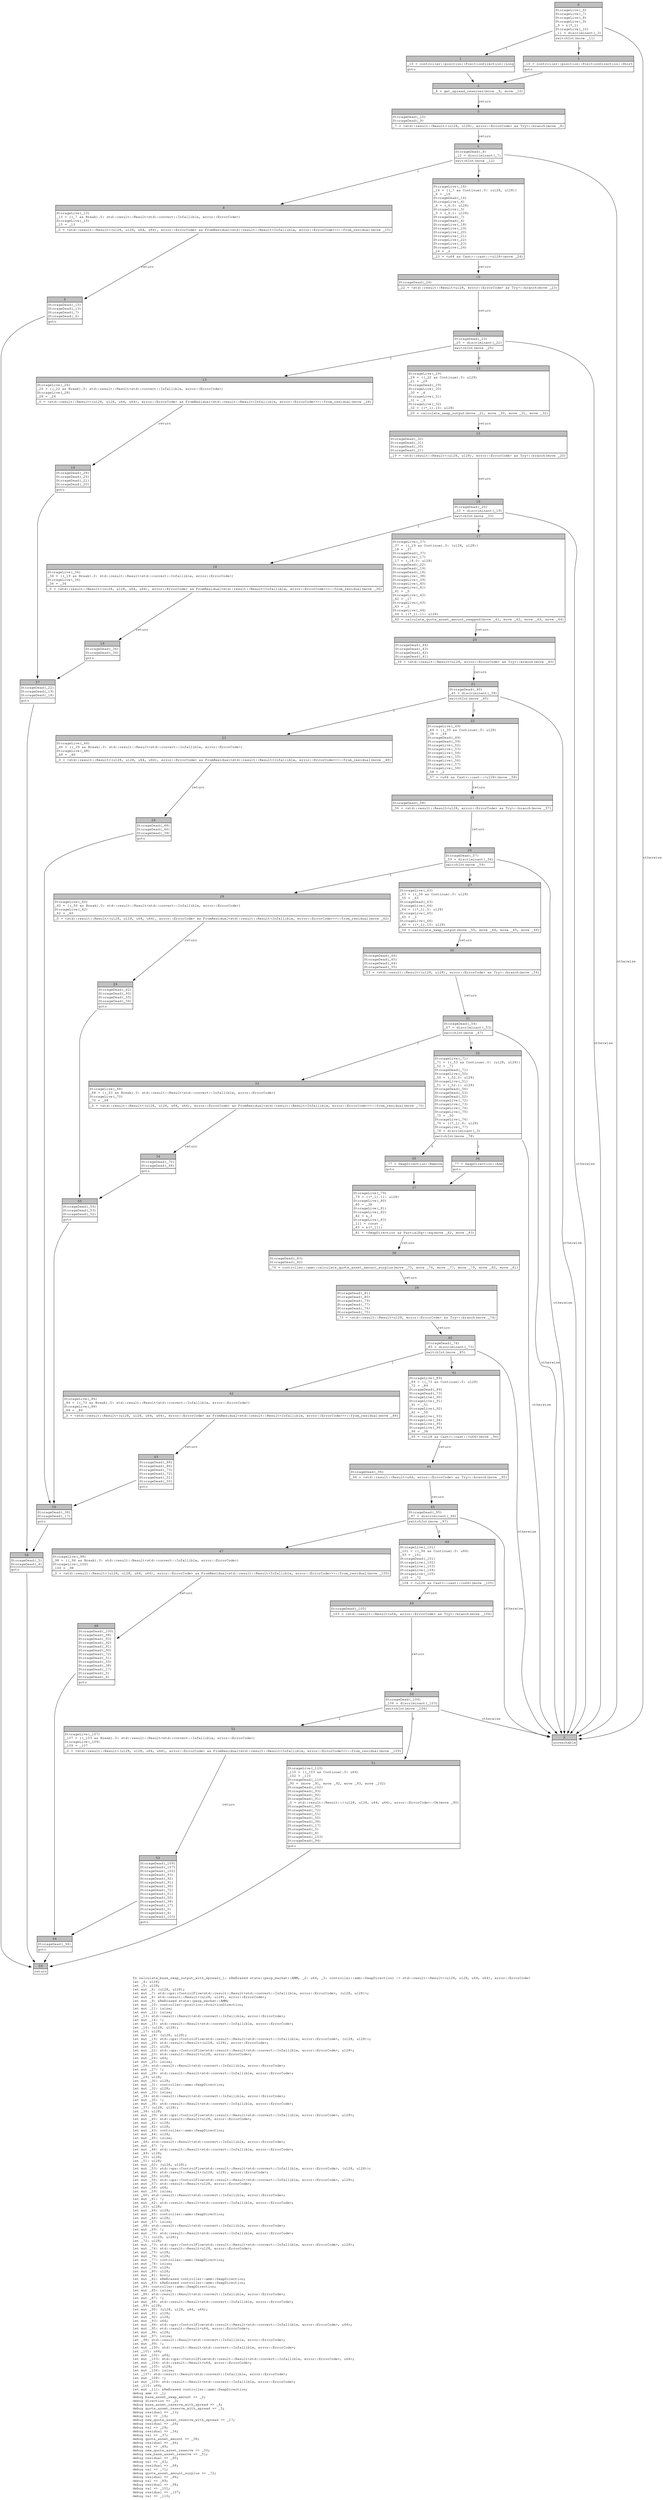 digraph Mir_0_84 {
    graph [fontname="Courier, monospace"];
    node [fontname="Courier, monospace"];
    edge [fontname="Courier, monospace"];
    label=<fn calculate_base_swap_output_with_spread(_1: &amp;ReErased state::perp_market::AMM, _2: u64, _3: controller::amm::SwapDirection) -&gt; std::result::Result&lt;(u128, u128, u64, u64), error::ErrorCode&gt;<br align="left"/>let _4: u128;<br align="left"/>let _5: u128;<br align="left"/>let mut _6: (u128, u128);<br align="left"/>let mut _7: std::ops::ControlFlow&lt;std::result::Result&lt;std::convert::Infallible, error::ErrorCode&gt;, (u128, u128)&gt;;<br align="left"/>let mut _8: std::result::Result&lt;(u128, u128), error::ErrorCode&gt;;<br align="left"/>let mut _9: &amp;ReErased state::perp_market::AMM;<br align="left"/>let mut _10: controller::position::PositionDirection;<br align="left"/>let mut _11: isize;<br align="left"/>let mut _12: isize;<br align="left"/>let _13: std::result::Result&lt;std::convert::Infallible, error::ErrorCode&gt;;<br align="left"/>let mut _14: !;<br align="left"/>let mut _15: std::result::Result&lt;std::convert::Infallible, error::ErrorCode&gt;;<br align="left"/>let _16: (u128, u128);<br align="left"/>let _17: u128;<br align="left"/>let mut _18: (u128, u128);<br align="left"/>let mut _19: std::ops::ControlFlow&lt;std::result::Result&lt;std::convert::Infallible, error::ErrorCode&gt;, (u128, u128)&gt;;<br align="left"/>let mut _20: std::result::Result&lt;(u128, u128), error::ErrorCode&gt;;<br align="left"/>let mut _21: u128;<br align="left"/>let mut _22: std::ops::ControlFlow&lt;std::result::Result&lt;std::convert::Infallible, error::ErrorCode&gt;, u128&gt;;<br align="left"/>let mut _23: std::result::Result&lt;u128, error::ErrorCode&gt;;<br align="left"/>let mut _24: u64;<br align="left"/>let mut _25: isize;<br align="left"/>let _26: std::result::Result&lt;std::convert::Infallible, error::ErrorCode&gt;;<br align="left"/>let mut _27: !;<br align="left"/>let mut _28: std::result::Result&lt;std::convert::Infallible, error::ErrorCode&gt;;<br align="left"/>let _29: u128;<br align="left"/>let mut _30: u128;<br align="left"/>let mut _31: controller::amm::SwapDirection;<br align="left"/>let mut _32: u128;<br align="left"/>let mut _33: isize;<br align="left"/>let _34: std::result::Result&lt;std::convert::Infallible, error::ErrorCode&gt;;<br align="left"/>let mut _35: !;<br align="left"/>let mut _36: std::result::Result&lt;std::convert::Infallible, error::ErrorCode&gt;;<br align="left"/>let _37: (u128, u128);<br align="left"/>let _38: u128;<br align="left"/>let mut _39: std::ops::ControlFlow&lt;std::result::Result&lt;std::convert::Infallible, error::ErrorCode&gt;, u128&gt;;<br align="left"/>let mut _40: std::result::Result&lt;u128, error::ErrorCode&gt;;<br align="left"/>let mut _41: u128;<br align="left"/>let mut _42: u128;<br align="left"/>let mut _43: controller::amm::SwapDirection;<br align="left"/>let mut _44: u128;<br align="left"/>let mut _45: isize;<br align="left"/>let _46: std::result::Result&lt;std::convert::Infallible, error::ErrorCode&gt;;<br align="left"/>let mut _47: !;<br align="left"/>let mut _48: std::result::Result&lt;std::convert::Infallible, error::ErrorCode&gt;;<br align="left"/>let _49: u128;<br align="left"/>let _50: u128;<br align="left"/>let _51: u128;<br align="left"/>let mut _52: (u128, u128);<br align="left"/>let mut _53: std::ops::ControlFlow&lt;std::result::Result&lt;std::convert::Infallible, error::ErrorCode&gt;, (u128, u128)&gt;;<br align="left"/>let mut _54: std::result::Result&lt;(u128, u128), error::ErrorCode&gt;;<br align="left"/>let mut _55: u128;<br align="left"/>let mut _56: std::ops::ControlFlow&lt;std::result::Result&lt;std::convert::Infallible, error::ErrorCode&gt;, u128&gt;;<br align="left"/>let mut _57: std::result::Result&lt;u128, error::ErrorCode&gt;;<br align="left"/>let mut _58: u64;<br align="left"/>let mut _59: isize;<br align="left"/>let _60: std::result::Result&lt;std::convert::Infallible, error::ErrorCode&gt;;<br align="left"/>let mut _61: !;<br align="left"/>let mut _62: std::result::Result&lt;std::convert::Infallible, error::ErrorCode&gt;;<br align="left"/>let _63: u128;<br align="left"/>let mut _64: u128;<br align="left"/>let mut _65: controller::amm::SwapDirection;<br align="left"/>let mut _66: u128;<br align="left"/>let mut _67: isize;<br align="left"/>let _68: std::result::Result&lt;std::convert::Infallible, error::ErrorCode&gt;;<br align="left"/>let mut _69: !;<br align="left"/>let mut _70: std::result::Result&lt;std::convert::Infallible, error::ErrorCode&gt;;<br align="left"/>let _71: (u128, u128);<br align="left"/>let _72: u128;<br align="left"/>let mut _73: std::ops::ControlFlow&lt;std::result::Result&lt;std::convert::Infallible, error::ErrorCode&gt;, u128&gt;;<br align="left"/>let mut _74: std::result::Result&lt;u128, error::ErrorCode&gt;;<br align="left"/>let mut _75: u128;<br align="left"/>let mut _76: u128;<br align="left"/>let mut _77: controller::amm::SwapDirection;<br align="left"/>let mut _78: isize;<br align="left"/>let mut _79: u128;<br align="left"/>let mut _80: u128;<br align="left"/>let mut _81: bool;<br align="left"/>let mut _82: &amp;ReErased controller::amm::SwapDirection;<br align="left"/>let mut _83: &amp;ReErased controller::amm::SwapDirection;<br align="left"/>let _84: controller::amm::SwapDirection;<br align="left"/>let mut _85: isize;<br align="left"/>let _86: std::result::Result&lt;std::convert::Infallible, error::ErrorCode&gt;;<br align="left"/>let mut _87: !;<br align="left"/>let mut _88: std::result::Result&lt;std::convert::Infallible, error::ErrorCode&gt;;<br align="left"/>let _89: u128;<br align="left"/>let mut _90: (u128, u128, u64, u64);<br align="left"/>let mut _91: u128;<br align="left"/>let mut _92: u128;<br align="left"/>let mut _93: u64;<br align="left"/>let mut _94: std::ops::ControlFlow&lt;std::result::Result&lt;std::convert::Infallible, error::ErrorCode&gt;, u64&gt;;<br align="left"/>let mut _95: std::result::Result&lt;u64, error::ErrorCode&gt;;<br align="left"/>let mut _96: u128;<br align="left"/>let mut _97: isize;<br align="left"/>let _98: std::result::Result&lt;std::convert::Infallible, error::ErrorCode&gt;;<br align="left"/>let mut _99: !;<br align="left"/>let mut _100: std::result::Result&lt;std::convert::Infallible, error::ErrorCode&gt;;<br align="left"/>let _101: u64;<br align="left"/>let mut _102: u64;<br align="left"/>let mut _103: std::ops::ControlFlow&lt;std::result::Result&lt;std::convert::Infallible, error::ErrorCode&gt;, u64&gt;;<br align="left"/>let mut _104: std::result::Result&lt;u64, error::ErrorCode&gt;;<br align="left"/>let mut _105: u128;<br align="left"/>let mut _106: isize;<br align="left"/>let _107: std::result::Result&lt;std::convert::Infallible, error::ErrorCode&gt;;<br align="left"/>let mut _108: !;<br align="left"/>let mut _109: std::result::Result&lt;std::convert::Infallible, error::ErrorCode&gt;;<br align="left"/>let _110: u64;<br align="left"/>let mut _111: &amp;ReErased controller::amm::SwapDirection;<br align="left"/>debug amm =&gt; _1;<br align="left"/>debug base_asset_swap_amount =&gt; _2;<br align="left"/>debug direction =&gt; _3;<br align="left"/>debug base_asset_reserve_with_spread =&gt; _4;<br align="left"/>debug quote_asset_reserve_with_spread =&gt; _5;<br align="left"/>debug residual =&gt; _13;<br align="left"/>debug val =&gt; _16;<br align="left"/>debug new_quote_asset_reserve_with_spread =&gt; _17;<br align="left"/>debug residual =&gt; _26;<br align="left"/>debug val =&gt; _29;<br align="left"/>debug residual =&gt; _34;<br align="left"/>debug val =&gt; _37;<br align="left"/>debug quote_asset_amount =&gt; _38;<br align="left"/>debug residual =&gt; _46;<br align="left"/>debug val =&gt; _49;<br align="left"/>debug new_quote_asset_reserve =&gt; _50;<br align="left"/>debug new_base_asset_reserve =&gt; _51;<br align="left"/>debug residual =&gt; _60;<br align="left"/>debug val =&gt; _63;<br align="left"/>debug residual =&gt; _68;<br align="left"/>debug val =&gt; _71;<br align="left"/>debug quote_asset_amount_surplus =&gt; _72;<br align="left"/>debug residual =&gt; _86;<br align="left"/>debug val =&gt; _89;<br align="left"/>debug residual =&gt; _98;<br align="left"/>debug val =&gt; _101;<br align="left"/>debug residual =&gt; _107;<br align="left"/>debug val =&gt; _110;<br align="left"/>>;
    bb0__0_84 [shape="none", label=<<table border="0" cellborder="1" cellspacing="0"><tr><td bgcolor="gray" align="center" colspan="1">0</td></tr><tr><td align="left" balign="left">StorageLive(_6)<br/>StorageLive(_7)<br/>StorageLive(_8)<br/>StorageLive(_9)<br/>_9 = &amp;(*_1)<br/>StorageLive(_10)<br/>_11 = discriminant(_3)<br/></td></tr><tr><td align="left">switchInt(move _11)</td></tr></table>>];
    bb1__0_84 [shape="none", label=<<table border="0" cellborder="1" cellspacing="0"><tr><td bgcolor="gray" align="center" colspan="1">1</td></tr><tr><td align="left" balign="left">_10 = controller::position::PositionDirection::Long<br/></td></tr><tr><td align="left">goto</td></tr></table>>];
    bb2__0_84 [shape="none", label=<<table border="0" cellborder="1" cellspacing="0"><tr><td bgcolor="gray" align="center" colspan="1">2</td></tr><tr><td align="left">unreachable</td></tr></table>>];
    bb3__0_84 [shape="none", label=<<table border="0" cellborder="1" cellspacing="0"><tr><td bgcolor="gray" align="center" colspan="1">3</td></tr><tr><td align="left" balign="left">_10 = controller::position::PositionDirection::Short<br/></td></tr><tr><td align="left">goto</td></tr></table>>];
    bb4__0_84 [shape="none", label=<<table border="0" cellborder="1" cellspacing="0"><tr><td bgcolor="gray" align="center" colspan="1">4</td></tr><tr><td align="left">_8 = get_spread_reserves(move _9, move _10)</td></tr></table>>];
    bb5__0_84 [shape="none", label=<<table border="0" cellborder="1" cellspacing="0"><tr><td bgcolor="gray" align="center" colspan="1">5</td></tr><tr><td align="left" balign="left">StorageDead(_10)<br/>StorageDead(_9)<br/></td></tr><tr><td align="left">_7 = &lt;std::result::Result&lt;(u128, u128), error::ErrorCode&gt; as Try&gt;::branch(move _8)</td></tr></table>>];
    bb6__0_84 [shape="none", label=<<table border="0" cellborder="1" cellspacing="0"><tr><td bgcolor="gray" align="center" colspan="1">6</td></tr><tr><td align="left" balign="left">StorageDead(_8)<br/>_12 = discriminant(_7)<br/></td></tr><tr><td align="left">switchInt(move _12)</td></tr></table>>];
    bb7__0_84 [shape="none", label=<<table border="0" cellborder="1" cellspacing="0"><tr><td bgcolor="gray" align="center" colspan="1">7</td></tr><tr><td align="left" balign="left">StorageLive(_16)<br/>_16 = ((_7 as Continue).0: (u128, u128))<br/>_6 = _16<br/>StorageDead(_16)<br/>StorageLive(_4)<br/>_4 = (_6.0: u128)<br/>StorageLive(_5)<br/>_5 = (_6.1: u128)<br/>StorageDead(_7)<br/>StorageDead(_6)<br/>StorageLive(_18)<br/>StorageLive(_19)<br/>StorageLive(_20)<br/>StorageLive(_21)<br/>StorageLive(_22)<br/>StorageLive(_23)<br/>StorageLive(_24)<br/>_24 = _2<br/></td></tr><tr><td align="left">_23 = &lt;u64 as Cast&gt;::cast::&lt;u128&gt;(move _24)</td></tr></table>>];
    bb8__0_84 [shape="none", label=<<table border="0" cellborder="1" cellspacing="0"><tr><td bgcolor="gray" align="center" colspan="1">8</td></tr><tr><td align="left" balign="left">StorageLive(_13)<br/>_13 = ((_7 as Break).0: std::result::Result&lt;std::convert::Infallible, error::ErrorCode&gt;)<br/>StorageLive(_15)<br/>_15 = _13<br/></td></tr><tr><td align="left">_0 = &lt;std::result::Result&lt;(u128, u128, u64, u64), error::ErrorCode&gt; as FromResidual&lt;std::result::Result&lt;Infallible, error::ErrorCode&gt;&gt;&gt;::from_residual(move _15)</td></tr></table>>];
    bb9__0_84 [shape="none", label=<<table border="0" cellborder="1" cellspacing="0"><tr><td bgcolor="gray" align="center" colspan="1">9</td></tr><tr><td align="left" balign="left">StorageDead(_15)<br/>StorageDead(_13)<br/>StorageDead(_7)<br/>StorageDead(_6)<br/></td></tr><tr><td align="left">goto</td></tr></table>>];
    bb10__0_84 [shape="none", label=<<table border="0" cellborder="1" cellspacing="0"><tr><td bgcolor="gray" align="center" colspan="1">10</td></tr><tr><td align="left" balign="left">StorageDead(_24)<br/></td></tr><tr><td align="left">_22 = &lt;std::result::Result&lt;u128, error::ErrorCode&gt; as Try&gt;::branch(move _23)</td></tr></table>>];
    bb11__0_84 [shape="none", label=<<table border="0" cellborder="1" cellspacing="0"><tr><td bgcolor="gray" align="center" colspan="1">11</td></tr><tr><td align="left" balign="left">StorageDead(_23)<br/>_25 = discriminant(_22)<br/></td></tr><tr><td align="left">switchInt(move _25)</td></tr></table>>];
    bb12__0_84 [shape="none", label=<<table border="0" cellborder="1" cellspacing="0"><tr><td bgcolor="gray" align="center" colspan="1">12</td></tr><tr><td align="left" balign="left">StorageLive(_29)<br/>_29 = ((_22 as Continue).0: u128)<br/>_21 = _29<br/>StorageDead(_29)<br/>StorageLive(_30)<br/>_30 = _4<br/>StorageLive(_31)<br/>_31 = _3<br/>StorageLive(_32)<br/>_32 = ((*_1).10: u128)<br/></td></tr><tr><td align="left">_20 = calculate_swap_output(move _21, move _30, move _31, move _32)</td></tr></table>>];
    bb13__0_84 [shape="none", label=<<table border="0" cellborder="1" cellspacing="0"><tr><td bgcolor="gray" align="center" colspan="1">13</td></tr><tr><td align="left" balign="left">StorageLive(_26)<br/>_26 = ((_22 as Break).0: std::result::Result&lt;std::convert::Infallible, error::ErrorCode&gt;)<br/>StorageLive(_28)<br/>_28 = _26<br/></td></tr><tr><td align="left">_0 = &lt;std::result::Result&lt;(u128, u128, u64, u64), error::ErrorCode&gt; as FromResidual&lt;std::result::Result&lt;Infallible, error::ErrorCode&gt;&gt;&gt;::from_residual(move _28)</td></tr></table>>];
    bb14__0_84 [shape="none", label=<<table border="0" cellborder="1" cellspacing="0"><tr><td bgcolor="gray" align="center" colspan="1">14</td></tr><tr><td align="left" balign="left">StorageDead(_28)<br/>StorageDead(_26)<br/>StorageDead(_21)<br/>StorageDead(_20)<br/></td></tr><tr><td align="left">goto</td></tr></table>>];
    bb15__0_84 [shape="none", label=<<table border="0" cellborder="1" cellspacing="0"><tr><td bgcolor="gray" align="center" colspan="1">15</td></tr><tr><td align="left" balign="left">StorageDead(_32)<br/>StorageDead(_31)<br/>StorageDead(_30)<br/>StorageDead(_21)<br/></td></tr><tr><td align="left">_19 = &lt;std::result::Result&lt;(u128, u128), error::ErrorCode&gt; as Try&gt;::branch(move _20)</td></tr></table>>];
    bb16__0_84 [shape="none", label=<<table border="0" cellborder="1" cellspacing="0"><tr><td bgcolor="gray" align="center" colspan="1">16</td></tr><tr><td align="left" balign="left">StorageDead(_20)<br/>_33 = discriminant(_19)<br/></td></tr><tr><td align="left">switchInt(move _33)</td></tr></table>>];
    bb17__0_84 [shape="none", label=<<table border="0" cellborder="1" cellspacing="0"><tr><td bgcolor="gray" align="center" colspan="1">17</td></tr><tr><td align="left" balign="left">StorageLive(_37)<br/>_37 = ((_19 as Continue).0: (u128, u128))<br/>_18 = _37<br/>StorageDead(_37)<br/>StorageLive(_17)<br/>_17 = (_18.0: u128)<br/>StorageDead(_22)<br/>StorageDead(_19)<br/>StorageDead(_18)<br/>StorageLive(_38)<br/>StorageLive(_39)<br/>StorageLive(_40)<br/>StorageLive(_41)<br/>_41 = _5<br/>StorageLive(_42)<br/>_42 = _17<br/>StorageLive(_43)<br/>_43 = _3<br/>StorageLive(_44)<br/>_44 = ((*_1).11: u128)<br/></td></tr><tr><td align="left">_40 = calculate_quote_asset_amount_swapped(move _41, move _42, move _43, move _44)</td></tr></table>>];
    bb18__0_84 [shape="none", label=<<table border="0" cellborder="1" cellspacing="0"><tr><td bgcolor="gray" align="center" colspan="1">18</td></tr><tr><td align="left" balign="left">StorageLive(_34)<br/>_34 = ((_19 as Break).0: std::result::Result&lt;std::convert::Infallible, error::ErrorCode&gt;)<br/>StorageLive(_36)<br/>_36 = _34<br/></td></tr><tr><td align="left">_0 = &lt;std::result::Result&lt;(u128, u128, u64, u64), error::ErrorCode&gt; as FromResidual&lt;std::result::Result&lt;Infallible, error::ErrorCode&gt;&gt;&gt;::from_residual(move _36)</td></tr></table>>];
    bb19__0_84 [shape="none", label=<<table border="0" cellborder="1" cellspacing="0"><tr><td bgcolor="gray" align="center" colspan="1">19</td></tr><tr><td align="left" balign="left">StorageDead(_36)<br/>StorageDead(_34)<br/></td></tr><tr><td align="left">goto</td></tr></table>>];
    bb20__0_84 [shape="none", label=<<table border="0" cellborder="1" cellspacing="0"><tr><td bgcolor="gray" align="center" colspan="1">20</td></tr><tr><td align="left" balign="left">StorageDead(_44)<br/>StorageDead(_43)<br/>StorageDead(_42)<br/>StorageDead(_41)<br/></td></tr><tr><td align="left">_39 = &lt;std::result::Result&lt;u128, error::ErrorCode&gt; as Try&gt;::branch(move _40)</td></tr></table>>];
    bb21__0_84 [shape="none", label=<<table border="0" cellborder="1" cellspacing="0"><tr><td bgcolor="gray" align="center" colspan="1">21</td></tr><tr><td align="left" balign="left">StorageDead(_40)<br/>_45 = discriminant(_39)<br/></td></tr><tr><td align="left">switchInt(move _45)</td></tr></table>>];
    bb22__0_84 [shape="none", label=<<table border="0" cellborder="1" cellspacing="0"><tr><td bgcolor="gray" align="center" colspan="1">22</td></tr><tr><td align="left" balign="left">StorageLive(_49)<br/>_49 = ((_39 as Continue).0: u128)<br/>_38 = _49<br/>StorageDead(_49)<br/>StorageDead(_39)<br/>StorageLive(_52)<br/>StorageLive(_53)<br/>StorageLive(_54)<br/>StorageLive(_55)<br/>StorageLive(_56)<br/>StorageLive(_57)<br/>StorageLive(_58)<br/>_58 = _2<br/></td></tr><tr><td align="left">_57 = &lt;u64 as Cast&gt;::cast::&lt;u128&gt;(move _58)</td></tr></table>>];
    bb23__0_84 [shape="none", label=<<table border="0" cellborder="1" cellspacing="0"><tr><td bgcolor="gray" align="center" colspan="1">23</td></tr><tr><td align="left" balign="left">StorageLive(_46)<br/>_46 = ((_39 as Break).0: std::result::Result&lt;std::convert::Infallible, error::ErrorCode&gt;)<br/>StorageLive(_48)<br/>_48 = _46<br/></td></tr><tr><td align="left">_0 = &lt;std::result::Result&lt;(u128, u128, u64, u64), error::ErrorCode&gt; as FromResidual&lt;std::result::Result&lt;Infallible, error::ErrorCode&gt;&gt;&gt;::from_residual(move _48)</td></tr></table>>];
    bb24__0_84 [shape="none", label=<<table border="0" cellborder="1" cellspacing="0"><tr><td bgcolor="gray" align="center" colspan="1">24</td></tr><tr><td align="left" balign="left">StorageDead(_48)<br/>StorageDead(_46)<br/>StorageDead(_39)<br/></td></tr><tr><td align="left">goto</td></tr></table>>];
    bb25__0_84 [shape="none", label=<<table border="0" cellborder="1" cellspacing="0"><tr><td bgcolor="gray" align="center" colspan="1">25</td></tr><tr><td align="left" balign="left">StorageDead(_58)<br/></td></tr><tr><td align="left">_56 = &lt;std::result::Result&lt;u128, error::ErrorCode&gt; as Try&gt;::branch(move _57)</td></tr></table>>];
    bb26__0_84 [shape="none", label=<<table border="0" cellborder="1" cellspacing="0"><tr><td bgcolor="gray" align="center" colspan="1">26</td></tr><tr><td align="left" balign="left">StorageDead(_57)<br/>_59 = discriminant(_56)<br/></td></tr><tr><td align="left">switchInt(move _59)</td></tr></table>>];
    bb27__0_84 [shape="none", label=<<table border="0" cellborder="1" cellspacing="0"><tr><td bgcolor="gray" align="center" colspan="1">27</td></tr><tr><td align="left" balign="left">StorageLive(_63)<br/>_63 = ((_56 as Continue).0: u128)<br/>_55 = _63<br/>StorageDead(_63)<br/>StorageLive(_64)<br/>_64 = ((*_1).5: u128)<br/>StorageLive(_65)<br/>_65 = _3<br/>StorageLive(_66)<br/>_66 = ((*_1).10: u128)<br/></td></tr><tr><td align="left">_54 = calculate_swap_output(move _55, move _64, move _65, move _66)</td></tr></table>>];
    bb28__0_84 [shape="none", label=<<table border="0" cellborder="1" cellspacing="0"><tr><td bgcolor="gray" align="center" colspan="1">28</td></tr><tr><td align="left" balign="left">StorageLive(_60)<br/>_60 = ((_56 as Break).0: std::result::Result&lt;std::convert::Infallible, error::ErrorCode&gt;)<br/>StorageLive(_62)<br/>_62 = _60<br/></td></tr><tr><td align="left">_0 = &lt;std::result::Result&lt;(u128, u128, u64, u64), error::ErrorCode&gt; as FromResidual&lt;std::result::Result&lt;Infallible, error::ErrorCode&gt;&gt;&gt;::from_residual(move _62)</td></tr></table>>];
    bb29__0_84 [shape="none", label=<<table border="0" cellborder="1" cellspacing="0"><tr><td bgcolor="gray" align="center" colspan="1">29</td></tr><tr><td align="left" balign="left">StorageDead(_62)<br/>StorageDead(_60)<br/>StorageDead(_55)<br/>StorageDead(_54)<br/></td></tr><tr><td align="left">goto</td></tr></table>>];
    bb30__0_84 [shape="none", label=<<table border="0" cellborder="1" cellspacing="0"><tr><td bgcolor="gray" align="center" colspan="1">30</td></tr><tr><td align="left" balign="left">StorageDead(_66)<br/>StorageDead(_65)<br/>StorageDead(_64)<br/>StorageDead(_55)<br/></td></tr><tr><td align="left">_53 = &lt;std::result::Result&lt;(u128, u128), error::ErrorCode&gt; as Try&gt;::branch(move _54)</td></tr></table>>];
    bb31__0_84 [shape="none", label=<<table border="0" cellborder="1" cellspacing="0"><tr><td bgcolor="gray" align="center" colspan="1">31</td></tr><tr><td align="left" balign="left">StorageDead(_54)<br/>_67 = discriminant(_53)<br/></td></tr><tr><td align="left">switchInt(move _67)</td></tr></table>>];
    bb32__0_84 [shape="none", label=<<table border="0" cellborder="1" cellspacing="0"><tr><td bgcolor="gray" align="center" colspan="1">32</td></tr><tr><td align="left" balign="left">StorageLive(_71)<br/>_71 = ((_53 as Continue).0: (u128, u128))<br/>_52 = _71<br/>StorageDead(_71)<br/>StorageLive(_50)<br/>_50 = (_52.0: u128)<br/>StorageLive(_51)<br/>_51 = (_52.1: u128)<br/>StorageDead(_56)<br/>StorageDead(_53)<br/>StorageDead(_52)<br/>StorageLive(_72)<br/>StorageLive(_73)<br/>StorageLive(_74)<br/>StorageLive(_75)<br/>_75 = _50<br/>StorageLive(_76)<br/>_76 = ((*_1).6: u128)<br/>StorageLive(_77)<br/>_78 = discriminant(_3)<br/></td></tr><tr><td align="left">switchInt(move _78)</td></tr></table>>];
    bb33__0_84 [shape="none", label=<<table border="0" cellborder="1" cellspacing="0"><tr><td bgcolor="gray" align="center" colspan="1">33</td></tr><tr><td align="left" balign="left">StorageLive(_68)<br/>_68 = ((_53 as Break).0: std::result::Result&lt;std::convert::Infallible, error::ErrorCode&gt;)<br/>StorageLive(_70)<br/>_70 = _68<br/></td></tr><tr><td align="left">_0 = &lt;std::result::Result&lt;(u128, u128, u64, u64), error::ErrorCode&gt; as FromResidual&lt;std::result::Result&lt;Infallible, error::ErrorCode&gt;&gt;&gt;::from_residual(move _70)</td></tr></table>>];
    bb34__0_84 [shape="none", label=<<table border="0" cellborder="1" cellspacing="0"><tr><td bgcolor="gray" align="center" colspan="1">34</td></tr><tr><td align="left" balign="left">StorageDead(_70)<br/>StorageDead(_68)<br/></td></tr><tr><td align="left">goto</td></tr></table>>];
    bb35__0_84 [shape="none", label=<<table border="0" cellborder="1" cellspacing="0"><tr><td bgcolor="gray" align="center" colspan="1">35</td></tr><tr><td align="left" balign="left">_77 = SwapDirection::Remove<br/></td></tr><tr><td align="left">goto</td></tr></table>>];
    bb36__0_84 [shape="none", label=<<table border="0" cellborder="1" cellspacing="0"><tr><td bgcolor="gray" align="center" colspan="1">36</td></tr><tr><td align="left" balign="left">_77 = SwapDirection::Add<br/></td></tr><tr><td align="left">goto</td></tr></table>>];
    bb37__0_84 [shape="none", label=<<table border="0" cellborder="1" cellspacing="0"><tr><td bgcolor="gray" align="center" colspan="1">37</td></tr><tr><td align="left" balign="left">StorageLive(_79)<br/>_79 = ((*_1).11: u128)<br/>StorageLive(_80)<br/>_80 = _38<br/>StorageLive(_81)<br/>StorageLive(_82)<br/>_82 = &amp;_3<br/>StorageLive(_83)<br/>_111 = const _<br/>_83 = &amp;(*_111)<br/></td></tr><tr><td align="left">_81 = &lt;SwapDirection as PartialEq&gt;::eq(move _82, move _83)</td></tr></table>>];
    bb38__0_84 [shape="none", label=<<table border="0" cellborder="1" cellspacing="0"><tr><td bgcolor="gray" align="center" colspan="1">38</td></tr><tr><td align="left" balign="left">StorageDead(_83)<br/>StorageDead(_82)<br/></td></tr><tr><td align="left">_74 = controller::amm::calculate_quote_asset_amount_surplus(move _75, move _76, move _77, move _79, move _80, move _81)</td></tr></table>>];
    bb39__0_84 [shape="none", label=<<table border="0" cellborder="1" cellspacing="0"><tr><td bgcolor="gray" align="center" colspan="1">39</td></tr><tr><td align="left" balign="left">StorageDead(_81)<br/>StorageDead(_80)<br/>StorageDead(_79)<br/>StorageDead(_77)<br/>StorageDead(_76)<br/>StorageDead(_75)<br/></td></tr><tr><td align="left">_73 = &lt;std::result::Result&lt;u128, error::ErrorCode&gt; as Try&gt;::branch(move _74)</td></tr></table>>];
    bb40__0_84 [shape="none", label=<<table border="0" cellborder="1" cellspacing="0"><tr><td bgcolor="gray" align="center" colspan="1">40</td></tr><tr><td align="left" balign="left">StorageDead(_74)<br/>_85 = discriminant(_73)<br/></td></tr><tr><td align="left">switchInt(move _85)</td></tr></table>>];
    bb41__0_84 [shape="none", label=<<table border="0" cellborder="1" cellspacing="0"><tr><td bgcolor="gray" align="center" colspan="1">41</td></tr><tr><td align="left" balign="left">StorageLive(_89)<br/>_89 = ((_73 as Continue).0: u128)<br/>_72 = _89<br/>StorageDead(_89)<br/>StorageDead(_73)<br/>StorageLive(_90)<br/>StorageLive(_91)<br/>_91 = _51<br/>StorageLive(_92)<br/>_92 = _50<br/>StorageLive(_93)<br/>StorageLive(_94)<br/>StorageLive(_95)<br/>StorageLive(_96)<br/>_96 = _38<br/></td></tr><tr><td align="left">_95 = &lt;u128 as Cast&gt;::cast::&lt;u64&gt;(move _96)</td></tr></table>>];
    bb42__0_84 [shape="none", label=<<table border="0" cellborder="1" cellspacing="0"><tr><td bgcolor="gray" align="center" colspan="1">42</td></tr><tr><td align="left" balign="left">StorageLive(_86)<br/>_86 = ((_73 as Break).0: std::result::Result&lt;std::convert::Infallible, error::ErrorCode&gt;)<br/>StorageLive(_88)<br/>_88 = _86<br/></td></tr><tr><td align="left">_0 = &lt;std::result::Result&lt;(u128, u128, u64, u64), error::ErrorCode&gt; as FromResidual&lt;std::result::Result&lt;Infallible, error::ErrorCode&gt;&gt;&gt;::from_residual(move _88)</td></tr></table>>];
    bb43__0_84 [shape="none", label=<<table border="0" cellborder="1" cellspacing="0"><tr><td bgcolor="gray" align="center" colspan="1">43</td></tr><tr><td align="left" balign="left">StorageDead(_88)<br/>StorageDead(_86)<br/>StorageDead(_73)<br/>StorageDead(_72)<br/>StorageDead(_51)<br/>StorageDead(_50)<br/></td></tr><tr><td align="left">goto</td></tr></table>>];
    bb44__0_84 [shape="none", label=<<table border="0" cellborder="1" cellspacing="0"><tr><td bgcolor="gray" align="center" colspan="1">44</td></tr><tr><td align="left" balign="left">StorageDead(_96)<br/></td></tr><tr><td align="left">_94 = &lt;std::result::Result&lt;u64, error::ErrorCode&gt; as Try&gt;::branch(move _95)</td></tr></table>>];
    bb45__0_84 [shape="none", label=<<table border="0" cellborder="1" cellspacing="0"><tr><td bgcolor="gray" align="center" colspan="1">45</td></tr><tr><td align="left" balign="left">StorageDead(_95)<br/>_97 = discriminant(_94)<br/></td></tr><tr><td align="left">switchInt(move _97)</td></tr></table>>];
    bb46__0_84 [shape="none", label=<<table border="0" cellborder="1" cellspacing="0"><tr><td bgcolor="gray" align="center" colspan="1">46</td></tr><tr><td align="left" balign="left">StorageLive(_101)<br/>_101 = ((_94 as Continue).0: u64)<br/>_93 = _101<br/>StorageDead(_101)<br/>StorageLive(_102)<br/>StorageLive(_103)<br/>StorageLive(_104)<br/>StorageLive(_105)<br/>_105 = _72<br/></td></tr><tr><td align="left">_104 = &lt;u128 as Cast&gt;::cast::&lt;u64&gt;(move _105)</td></tr></table>>];
    bb47__0_84 [shape="none", label=<<table border="0" cellborder="1" cellspacing="0"><tr><td bgcolor="gray" align="center" colspan="1">47</td></tr><tr><td align="left" balign="left">StorageLive(_98)<br/>_98 = ((_94 as Break).0: std::result::Result&lt;std::convert::Infallible, error::ErrorCode&gt;)<br/>StorageLive(_100)<br/>_100 = _98<br/></td></tr><tr><td align="left">_0 = &lt;std::result::Result&lt;(u128, u128, u64, u64), error::ErrorCode&gt; as FromResidual&lt;std::result::Result&lt;Infallible, error::ErrorCode&gt;&gt;&gt;::from_residual(move _100)</td></tr></table>>];
    bb48__0_84 [shape="none", label=<<table border="0" cellborder="1" cellspacing="0"><tr><td bgcolor="gray" align="center" colspan="1">48</td></tr><tr><td align="left" balign="left">StorageDead(_100)<br/>StorageDead(_98)<br/>StorageDead(_93)<br/>StorageDead(_92)<br/>StorageDead(_91)<br/>StorageDead(_90)<br/>StorageDead(_72)<br/>StorageDead(_51)<br/>StorageDead(_50)<br/>StorageDead(_38)<br/>StorageDead(_17)<br/>StorageDead(_5)<br/>StorageDead(_4)<br/></td></tr><tr><td align="left">goto</td></tr></table>>];
    bb49__0_84 [shape="none", label=<<table border="0" cellborder="1" cellspacing="0"><tr><td bgcolor="gray" align="center" colspan="1">49</td></tr><tr><td align="left" balign="left">StorageDead(_105)<br/></td></tr><tr><td align="left">_103 = &lt;std::result::Result&lt;u64, error::ErrorCode&gt; as Try&gt;::branch(move _104)</td></tr></table>>];
    bb50__0_84 [shape="none", label=<<table border="0" cellborder="1" cellspacing="0"><tr><td bgcolor="gray" align="center" colspan="1">50</td></tr><tr><td align="left" balign="left">StorageDead(_104)<br/>_106 = discriminant(_103)<br/></td></tr><tr><td align="left">switchInt(move _106)</td></tr></table>>];
    bb51__0_84 [shape="none", label=<<table border="0" cellborder="1" cellspacing="0"><tr><td bgcolor="gray" align="center" colspan="1">51</td></tr><tr><td align="left" balign="left">StorageLive(_110)<br/>_110 = ((_103 as Continue).0: u64)<br/>_102 = _110<br/>StorageDead(_110)<br/>_90 = (move _91, move _92, move _93, move _102)<br/>StorageDead(_102)<br/>StorageDead(_93)<br/>StorageDead(_92)<br/>StorageDead(_91)<br/>_0 = std::result::Result::&lt;(u128, u128, u64, u64), error::ErrorCode&gt;::Ok(move _90)<br/>StorageDead(_90)<br/>StorageDead(_72)<br/>StorageDead(_51)<br/>StorageDead(_50)<br/>StorageDead(_38)<br/>StorageDead(_17)<br/>StorageDead(_5)<br/>StorageDead(_4)<br/>StorageDead(_103)<br/>StorageDead(_94)<br/></td></tr><tr><td align="left">goto</td></tr></table>>];
    bb52__0_84 [shape="none", label=<<table border="0" cellborder="1" cellspacing="0"><tr><td bgcolor="gray" align="center" colspan="1">52</td></tr><tr><td align="left" balign="left">StorageLive(_107)<br/>_107 = ((_103 as Break).0: std::result::Result&lt;std::convert::Infallible, error::ErrorCode&gt;)<br/>StorageLive(_109)<br/>_109 = _107<br/></td></tr><tr><td align="left">_0 = &lt;std::result::Result&lt;(u128, u128, u64, u64), error::ErrorCode&gt; as FromResidual&lt;std::result::Result&lt;Infallible, error::ErrorCode&gt;&gt;&gt;::from_residual(move _109)</td></tr></table>>];
    bb53__0_84 [shape="none", label=<<table border="0" cellborder="1" cellspacing="0"><tr><td bgcolor="gray" align="center" colspan="1">53</td></tr><tr><td align="left" balign="left">StorageDead(_109)<br/>StorageDead(_107)<br/>StorageDead(_102)<br/>StorageDead(_93)<br/>StorageDead(_92)<br/>StorageDead(_91)<br/>StorageDead(_90)<br/>StorageDead(_72)<br/>StorageDead(_51)<br/>StorageDead(_50)<br/>StorageDead(_38)<br/>StorageDead(_17)<br/>StorageDead(_5)<br/>StorageDead(_4)<br/>StorageDead(_103)<br/></td></tr><tr><td align="left">goto</td></tr></table>>];
    bb54__0_84 [shape="none", label=<<table border="0" cellborder="1" cellspacing="0"><tr><td bgcolor="gray" align="center" colspan="1">54</td></tr><tr><td align="left" balign="left">StorageDead(_94)<br/></td></tr><tr><td align="left">goto</td></tr></table>>];
    bb55__0_84 [shape="none", label=<<table border="0" cellborder="1" cellspacing="0"><tr><td bgcolor="gray" align="center" colspan="1">55</td></tr><tr><td align="left" balign="left">StorageDead(_56)<br/>StorageDead(_53)<br/>StorageDead(_52)<br/></td></tr><tr><td align="left">goto</td></tr></table>>];
    bb56__0_84 [shape="none", label=<<table border="0" cellborder="1" cellspacing="0"><tr><td bgcolor="gray" align="center" colspan="1">56</td></tr><tr><td align="left" balign="left">StorageDead(_38)<br/>StorageDead(_17)<br/></td></tr><tr><td align="left">goto</td></tr></table>>];
    bb57__0_84 [shape="none", label=<<table border="0" cellborder="1" cellspacing="0"><tr><td bgcolor="gray" align="center" colspan="1">57</td></tr><tr><td align="left" balign="left">StorageDead(_22)<br/>StorageDead(_19)<br/>StorageDead(_18)<br/></td></tr><tr><td align="left">goto</td></tr></table>>];
    bb58__0_84 [shape="none", label=<<table border="0" cellborder="1" cellspacing="0"><tr><td bgcolor="gray" align="center" colspan="1">58</td></tr><tr><td align="left" balign="left">StorageDead(_5)<br/>StorageDead(_4)<br/></td></tr><tr><td align="left">goto</td></tr></table>>];
    bb59__0_84 [shape="none", label=<<table border="0" cellborder="1" cellspacing="0"><tr><td bgcolor="gray" align="center" colspan="1">59</td></tr><tr><td align="left">return</td></tr></table>>];
    bb0__0_84 -> bb3__0_84 [label="0"];
    bb0__0_84 -> bb1__0_84 [label="1"];
    bb0__0_84 -> bb2__0_84 [label="otherwise"];
    bb1__0_84 -> bb4__0_84 [label=""];
    bb3__0_84 -> bb4__0_84 [label=""];
    bb4__0_84 -> bb5__0_84 [label="return"];
    bb5__0_84 -> bb6__0_84 [label="return"];
    bb6__0_84 -> bb7__0_84 [label="0"];
    bb6__0_84 -> bb8__0_84 [label="1"];
    bb6__0_84 -> bb2__0_84 [label="otherwise"];
    bb7__0_84 -> bb10__0_84 [label="return"];
    bb8__0_84 -> bb9__0_84 [label="return"];
    bb9__0_84 -> bb59__0_84 [label=""];
    bb10__0_84 -> bb11__0_84 [label="return"];
    bb11__0_84 -> bb12__0_84 [label="0"];
    bb11__0_84 -> bb13__0_84 [label="1"];
    bb11__0_84 -> bb2__0_84 [label="otherwise"];
    bb12__0_84 -> bb15__0_84 [label="return"];
    bb13__0_84 -> bb14__0_84 [label="return"];
    bb14__0_84 -> bb57__0_84 [label=""];
    bb15__0_84 -> bb16__0_84 [label="return"];
    bb16__0_84 -> bb17__0_84 [label="0"];
    bb16__0_84 -> bb18__0_84 [label="1"];
    bb16__0_84 -> bb2__0_84 [label="otherwise"];
    bb17__0_84 -> bb20__0_84 [label="return"];
    bb18__0_84 -> bb19__0_84 [label="return"];
    bb19__0_84 -> bb57__0_84 [label=""];
    bb20__0_84 -> bb21__0_84 [label="return"];
    bb21__0_84 -> bb22__0_84 [label="0"];
    bb21__0_84 -> bb23__0_84 [label="1"];
    bb21__0_84 -> bb2__0_84 [label="otherwise"];
    bb22__0_84 -> bb25__0_84 [label="return"];
    bb23__0_84 -> bb24__0_84 [label="return"];
    bb24__0_84 -> bb56__0_84 [label=""];
    bb25__0_84 -> bb26__0_84 [label="return"];
    bb26__0_84 -> bb27__0_84 [label="0"];
    bb26__0_84 -> bb28__0_84 [label="1"];
    bb26__0_84 -> bb2__0_84 [label="otherwise"];
    bb27__0_84 -> bb30__0_84 [label="return"];
    bb28__0_84 -> bb29__0_84 [label="return"];
    bb29__0_84 -> bb55__0_84 [label=""];
    bb30__0_84 -> bb31__0_84 [label="return"];
    bb31__0_84 -> bb32__0_84 [label="0"];
    bb31__0_84 -> bb33__0_84 [label="1"];
    bb31__0_84 -> bb2__0_84 [label="otherwise"];
    bb32__0_84 -> bb35__0_84 [label="0"];
    bb32__0_84 -> bb36__0_84 [label="1"];
    bb32__0_84 -> bb2__0_84 [label="otherwise"];
    bb33__0_84 -> bb34__0_84 [label="return"];
    bb34__0_84 -> bb55__0_84 [label=""];
    bb35__0_84 -> bb37__0_84 [label=""];
    bb36__0_84 -> bb37__0_84 [label=""];
    bb37__0_84 -> bb38__0_84 [label="return"];
    bb38__0_84 -> bb39__0_84 [label="return"];
    bb39__0_84 -> bb40__0_84 [label="return"];
    bb40__0_84 -> bb41__0_84 [label="0"];
    bb40__0_84 -> bb42__0_84 [label="1"];
    bb40__0_84 -> bb2__0_84 [label="otherwise"];
    bb41__0_84 -> bb44__0_84 [label="return"];
    bb42__0_84 -> bb43__0_84 [label="return"];
    bb43__0_84 -> bb56__0_84 [label=""];
    bb44__0_84 -> bb45__0_84 [label="return"];
    bb45__0_84 -> bb46__0_84 [label="0"];
    bb45__0_84 -> bb47__0_84 [label="1"];
    bb45__0_84 -> bb2__0_84 [label="otherwise"];
    bb46__0_84 -> bb49__0_84 [label="return"];
    bb47__0_84 -> bb48__0_84 [label="return"];
    bb48__0_84 -> bb54__0_84 [label=""];
    bb49__0_84 -> bb50__0_84 [label="return"];
    bb50__0_84 -> bb51__0_84 [label="0"];
    bb50__0_84 -> bb52__0_84 [label="1"];
    bb50__0_84 -> bb2__0_84 [label="otherwise"];
    bb51__0_84 -> bb59__0_84 [label=""];
    bb52__0_84 -> bb53__0_84 [label="return"];
    bb53__0_84 -> bb54__0_84 [label=""];
    bb54__0_84 -> bb59__0_84 [label=""];
    bb55__0_84 -> bb56__0_84 [label=""];
    bb56__0_84 -> bb58__0_84 [label=""];
    bb57__0_84 -> bb58__0_84 [label=""];
    bb58__0_84 -> bb59__0_84 [label=""];
}

